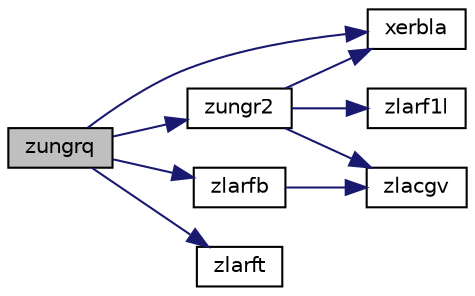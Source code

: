 digraph "zungrq"
{
 // LATEX_PDF_SIZE
  edge [fontname="Helvetica",fontsize="10",labelfontname="Helvetica",labelfontsize="10"];
  node [fontname="Helvetica",fontsize="10",shape=record];
  rankdir="LR";
  Node1 [label="zungrq",height=0.2,width=0.4,color="black", fillcolor="grey75", style="filled", fontcolor="black",tooltip="ZUNGRQ"];
  Node1 -> Node2 [color="midnightblue",fontsize="10",style="solid",fontname="Helvetica"];
  Node2 [label="xerbla",height=0.2,width=0.4,color="black", fillcolor="white", style="filled",URL="$xerbla_8f.html#a377ee61015baf8dea7770b3a404b1c07",tooltip="XERBLA"];
  Node1 -> Node3 [color="midnightblue",fontsize="10",style="solid",fontname="Helvetica"];
  Node3 [label="zlarfb",height=0.2,width=0.4,color="black", fillcolor="white", style="filled",URL="$zlarfb_8f.html#a250a7932f64a90dd1dcb20ab9957ad37",tooltip="ZLARFB applies a block reflector or its conjugate-transpose to a general rectangular matrix."];
  Node3 -> Node4 [color="midnightblue",fontsize="10",style="solid",fontname="Helvetica"];
  Node4 [label="zlacgv",height=0.2,width=0.4,color="black", fillcolor="white", style="filled",URL="$zlacgv_8f.html#ad2595ab7c6b89e1ff2e9d05542431719",tooltip="ZLACGV conjugates a complex vector."];
  Node1 -> Node5 [color="midnightblue",fontsize="10",style="solid",fontname="Helvetica"];
  Node5 [label="zlarft",height=0.2,width=0.4,color="black", fillcolor="white", style="filled",URL="$VARIANTS_2larft_2LL-LVL2_2zlarft_8f.html#a748294b81ca6ffc44785d44afb77474e",tooltip="ZLARFT VARIANT: left-looking Level 2 BLAS version of the algorithm."];
  Node1 -> Node6 [color="midnightblue",fontsize="10",style="solid",fontname="Helvetica"];
  Node6 [label="zungr2",height=0.2,width=0.4,color="black", fillcolor="white", style="filled",URL="$zungr2_8f.html#a84cb6da0742aa3202e51347919e6a24a",tooltip="ZUNGR2 generates all or part of the unitary matrix Q from an RQ factorization determined by cgerqf (u..."];
  Node6 -> Node2 [color="midnightblue",fontsize="10",style="solid",fontname="Helvetica"];
  Node6 -> Node4 [color="midnightblue",fontsize="10",style="solid",fontname="Helvetica"];
  Node6 -> Node7 [color="midnightblue",fontsize="10",style="solid",fontname="Helvetica"];
  Node7 [label="zlarf1l",height=0.2,width=0.4,color="black", fillcolor="white", style="filled",URL="$zlarf1l_8f.html#a76d66e0a3f099960bce89adae4b25569",tooltip="ZLARF1L applies an elementary reflector to a general rectangular"];
}

